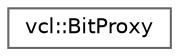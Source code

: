 digraph "Graphical Class Hierarchy"
{
 // LATEX_PDF_SIZE
  bgcolor="transparent";
  edge [fontname=Helvetica,fontsize=10,labelfontname=Helvetica,labelfontsize=10];
  node [fontname=Helvetica,fontsize=10,shape=box,height=0.2,width=0.4];
  rankdir="LR";
  Node0 [label="vcl::BitProxy",height=0.2,width=0.4,color="grey40", fillcolor="white", style="filled",URL="$classvcl_1_1BitProxy.html",tooltip="The BitProxy class allows to access to a bool reference from a bit saved in a mask,..."];
}
